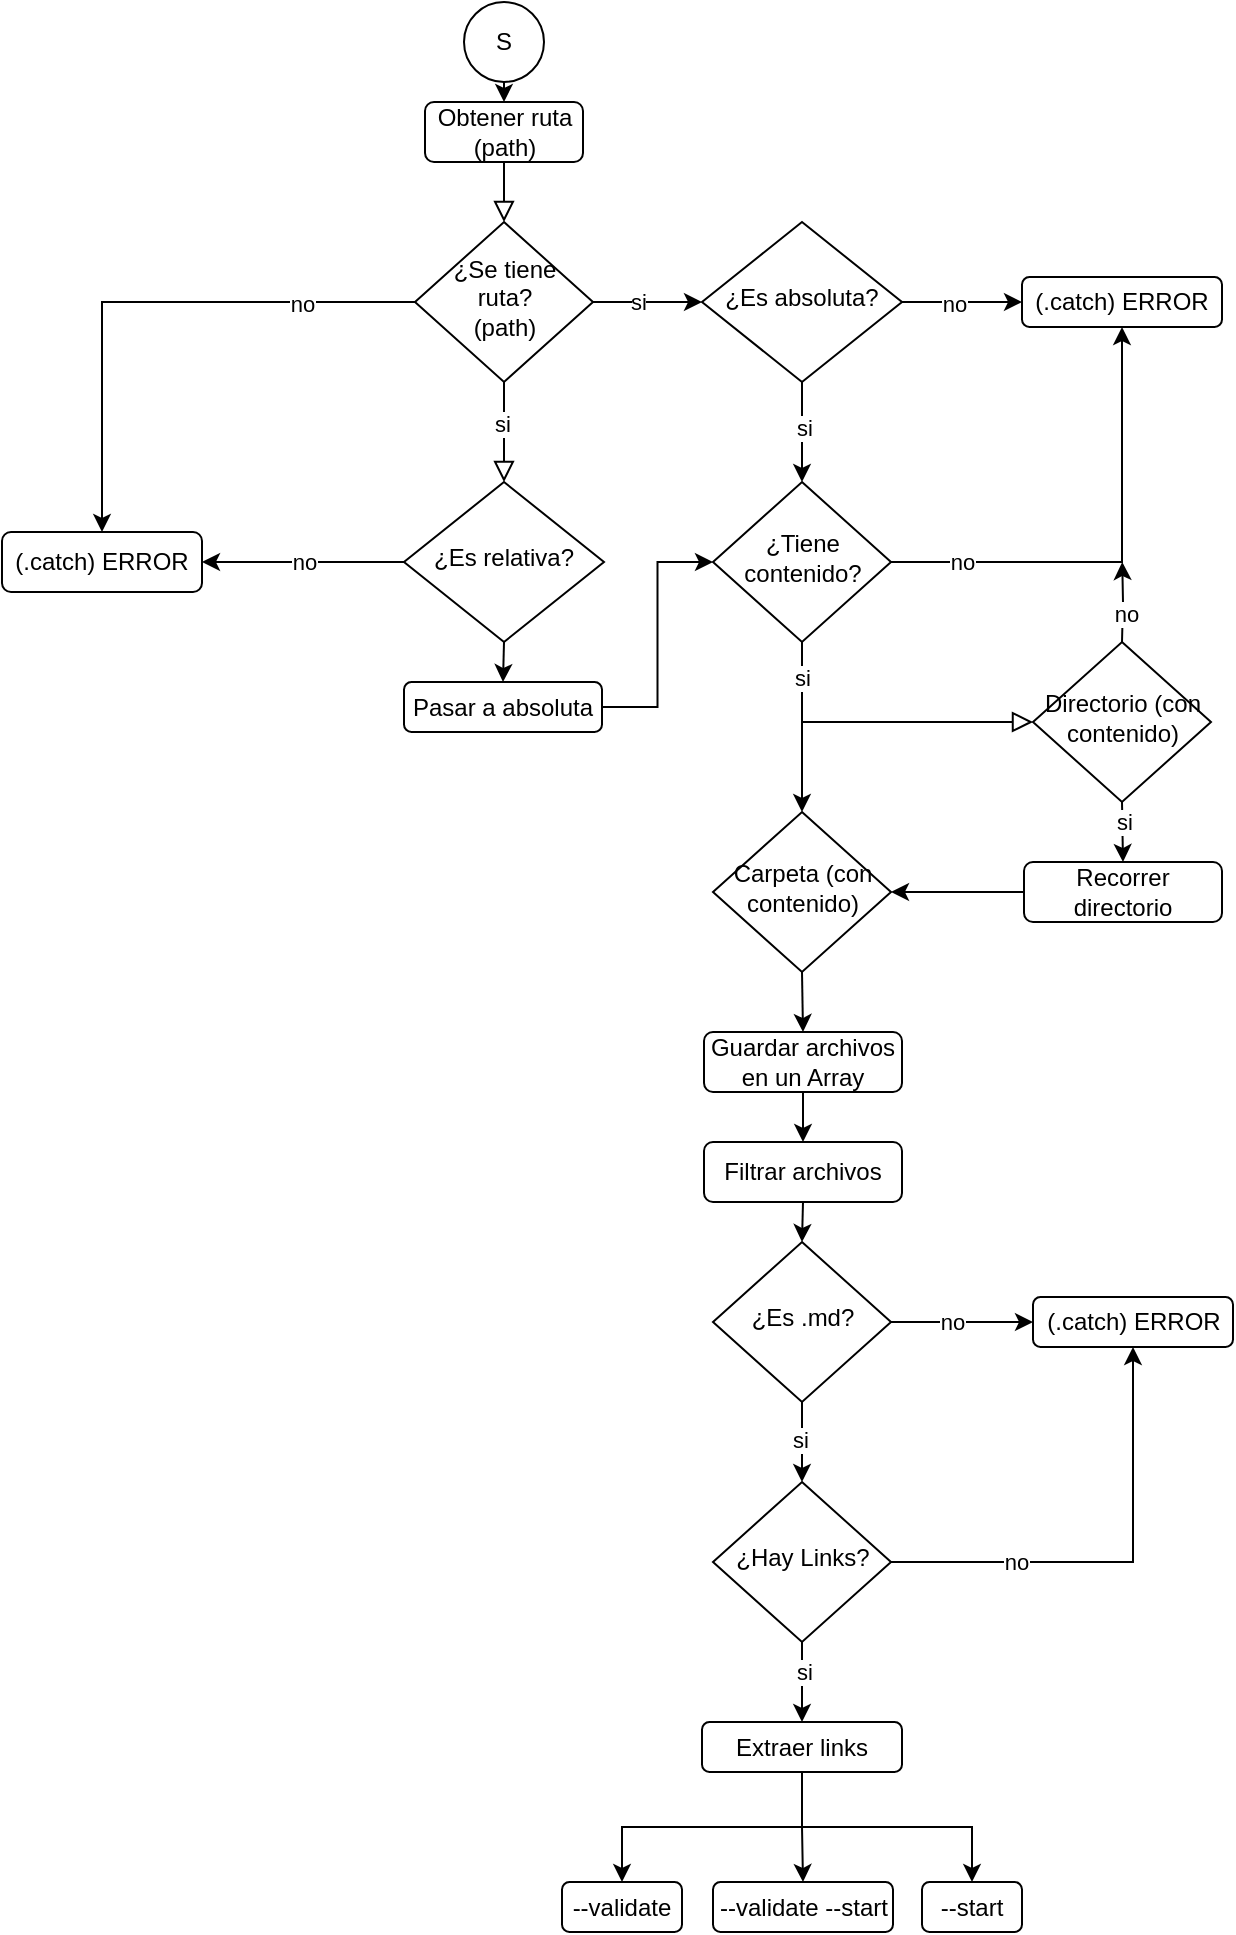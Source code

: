 <mxfile version="21.6.2" type="github">
  <diagram id="C5RBs43oDa-KdzZeNtuy" name="Page-1">
    <mxGraphModel dx="1973" dy="1093" grid="1" gridSize="10" guides="1" tooltips="1" connect="1" arrows="1" fold="1" page="1" pageScale="1" pageWidth="827" pageHeight="1169" math="0" shadow="0">
      <root>
        <mxCell id="WIyWlLk6GJQsqaUBKTNV-0" />
        <mxCell id="WIyWlLk6GJQsqaUBKTNV-1" parent="WIyWlLk6GJQsqaUBKTNV-0" />
        <mxCell id="WIyWlLk6GJQsqaUBKTNV-2" value="" style="rounded=0;html=1;jettySize=auto;orthogonalLoop=1;fontSize=11;endArrow=block;endFill=0;endSize=8;strokeWidth=1;shadow=0;labelBackgroundColor=none;edgeStyle=orthogonalEdgeStyle;" parent="WIyWlLk6GJQsqaUBKTNV-1" source="WIyWlLk6GJQsqaUBKTNV-3" target="WIyWlLk6GJQsqaUBKTNV-6" edge="1">
          <mxGeometry relative="1" as="geometry" />
        </mxCell>
        <mxCell id="WIyWlLk6GJQsqaUBKTNV-3" value="Obtener ruta&lt;br&gt;(path)" style="rounded=1;whiteSpace=wrap;html=1;fontSize=12;glass=0;strokeWidth=1;shadow=0;" parent="WIyWlLk6GJQsqaUBKTNV-1" vertex="1">
          <mxGeometry x="381.5" y="90" width="79" height="30" as="geometry" />
        </mxCell>
        <mxCell id="K4JYTw5yfTDGfKBI4vf8-60" style="edgeStyle=orthogonalEdgeStyle;rounded=0;orthogonalLoop=1;jettySize=auto;html=1;exitX=1;exitY=0.5;exitDx=0;exitDy=0;entryX=0;entryY=0.5;entryDx=0;entryDy=0;" edge="1" parent="WIyWlLk6GJQsqaUBKTNV-1" source="WIyWlLk6GJQsqaUBKTNV-6" target="WIyWlLk6GJQsqaUBKTNV-10">
          <mxGeometry relative="1" as="geometry" />
        </mxCell>
        <mxCell id="K4JYTw5yfTDGfKBI4vf8-61" value="si" style="edgeLabel;html=1;align=center;verticalAlign=middle;resizable=0;points=[];" vertex="1" connectable="0" parent="K4JYTw5yfTDGfKBI4vf8-60">
          <mxGeometry x="-0.19" relative="1" as="geometry">
            <mxPoint as="offset" />
          </mxGeometry>
        </mxCell>
        <mxCell id="K4JYTw5yfTDGfKBI4vf8-66" style="edgeStyle=orthogonalEdgeStyle;rounded=0;orthogonalLoop=1;jettySize=auto;html=1;exitX=0;exitY=0.5;exitDx=0;exitDy=0;entryX=0.5;entryY=0;entryDx=0;entryDy=0;" edge="1" parent="WIyWlLk6GJQsqaUBKTNV-1" source="WIyWlLk6GJQsqaUBKTNV-6" target="K4JYTw5yfTDGfKBI4vf8-57">
          <mxGeometry relative="1" as="geometry" />
        </mxCell>
        <mxCell id="K4JYTw5yfTDGfKBI4vf8-67" value="no" style="edgeLabel;html=1;align=center;verticalAlign=middle;resizable=0;points=[];" vertex="1" connectable="0" parent="K4JYTw5yfTDGfKBI4vf8-66">
          <mxGeometry x="-0.582" y="1" relative="1" as="geometry">
            <mxPoint as="offset" />
          </mxGeometry>
        </mxCell>
        <mxCell id="WIyWlLk6GJQsqaUBKTNV-6" value="¿Se tiene ruta?&lt;br&gt;(path)" style="rhombus;whiteSpace=wrap;html=1;shadow=0;fontFamily=Helvetica;fontSize=12;align=center;strokeWidth=1;spacing=6;spacingTop=-4;" parent="WIyWlLk6GJQsqaUBKTNV-1" vertex="1">
          <mxGeometry x="376.5" y="150" width="89" height="80" as="geometry" />
        </mxCell>
        <mxCell id="K4JYTw5yfTDGfKBI4vf8-62" style="edgeStyle=orthogonalEdgeStyle;rounded=0;orthogonalLoop=1;jettySize=auto;html=1;exitX=1;exitY=0.5;exitDx=0;exitDy=0;entryX=0;entryY=0.5;entryDx=0;entryDy=0;" edge="1" parent="WIyWlLk6GJQsqaUBKTNV-1" source="WIyWlLk6GJQsqaUBKTNV-10" target="K4JYTw5yfTDGfKBI4vf8-15">
          <mxGeometry relative="1" as="geometry" />
        </mxCell>
        <mxCell id="K4JYTw5yfTDGfKBI4vf8-63" value="no" style="edgeLabel;html=1;align=center;verticalAlign=middle;resizable=0;points=[];" vertex="1" connectable="0" parent="K4JYTw5yfTDGfKBI4vf8-62">
          <mxGeometry x="-0.152" y="-1" relative="1" as="geometry">
            <mxPoint as="offset" />
          </mxGeometry>
        </mxCell>
        <mxCell id="K4JYTw5yfTDGfKBI4vf8-64" style="edgeStyle=orthogonalEdgeStyle;rounded=0;orthogonalLoop=1;jettySize=auto;html=1;exitX=0.5;exitY=1;exitDx=0;exitDy=0;entryX=0.5;entryY=0;entryDx=0;entryDy=0;" edge="1" parent="WIyWlLk6GJQsqaUBKTNV-1" source="WIyWlLk6GJQsqaUBKTNV-10" target="K4JYTw5yfTDGfKBI4vf8-7">
          <mxGeometry relative="1" as="geometry" />
        </mxCell>
        <mxCell id="K4JYTw5yfTDGfKBI4vf8-65" value="si" style="edgeLabel;html=1;align=center;verticalAlign=middle;resizable=0;points=[];" vertex="1" connectable="0" parent="K4JYTw5yfTDGfKBI4vf8-64">
          <mxGeometry x="-0.074" y="1" relative="1" as="geometry">
            <mxPoint as="offset" />
          </mxGeometry>
        </mxCell>
        <mxCell id="WIyWlLk6GJQsqaUBKTNV-10" value="¿Es absoluta?" style="rhombus;whiteSpace=wrap;html=1;shadow=0;fontFamily=Helvetica;fontSize=12;align=center;strokeWidth=1;spacing=6;spacingTop=-4;" parent="WIyWlLk6GJQsqaUBKTNV-1" vertex="1">
          <mxGeometry x="520" y="150" width="100" height="80" as="geometry" />
        </mxCell>
        <mxCell id="K4JYTw5yfTDGfKBI4vf8-68" style="edgeStyle=orthogonalEdgeStyle;rounded=0;orthogonalLoop=1;jettySize=auto;html=1;exitX=0.5;exitY=1;exitDx=0;exitDy=0;entryX=0.5;entryY=0;entryDx=0;entryDy=0;" edge="1" parent="WIyWlLk6GJQsqaUBKTNV-1" source="K4JYTw5yfTDGfKBI4vf8-0" target="WIyWlLk6GJQsqaUBKTNV-3">
          <mxGeometry relative="1" as="geometry" />
        </mxCell>
        <mxCell id="K4JYTw5yfTDGfKBI4vf8-0" value="S" style="ellipse;whiteSpace=wrap;html=1;aspect=fixed;" vertex="1" parent="WIyWlLk6GJQsqaUBKTNV-1">
          <mxGeometry x="401" y="40" width="40" height="40" as="geometry" />
        </mxCell>
        <mxCell id="K4JYTw5yfTDGfKBI4vf8-16" value="" style="edgeStyle=orthogonalEdgeStyle;rounded=0;orthogonalLoop=1;jettySize=auto;html=1;entryX=0.5;entryY=0;entryDx=0;entryDy=0;exitX=0.5;exitY=1;exitDx=0;exitDy=0;" edge="1" parent="WIyWlLk6GJQsqaUBKTNV-1" source="K4JYTw5yfTDGfKBI4vf8-11" target="K4JYTw5yfTDGfKBI4vf8-5">
          <mxGeometry relative="1" as="geometry" />
        </mxCell>
        <mxCell id="K4JYTw5yfTDGfKBI4vf8-17" style="edgeStyle=orthogonalEdgeStyle;rounded=0;orthogonalLoop=1;jettySize=auto;html=1;entryX=0;entryY=0.5;entryDx=0;entryDy=0;" edge="1" parent="WIyWlLk6GJQsqaUBKTNV-1" source="K4JYTw5yfTDGfKBI4vf8-5" target="K4JYTw5yfTDGfKBI4vf8-7">
          <mxGeometry relative="1" as="geometry" />
        </mxCell>
        <mxCell id="K4JYTw5yfTDGfKBI4vf8-5" value="Pasar a absoluta" style="rounded=1;whiteSpace=wrap;html=1;" vertex="1" parent="WIyWlLk6GJQsqaUBKTNV-1">
          <mxGeometry x="371" y="380" width="99" height="25" as="geometry" />
        </mxCell>
        <mxCell id="K4JYTw5yfTDGfKBI4vf8-24" style="edgeStyle=orthogonalEdgeStyle;rounded=0;orthogonalLoop=1;jettySize=auto;html=1;exitX=0.5;exitY=0;exitDx=0;exitDy=0;" edge="1" parent="WIyWlLk6GJQsqaUBKTNV-1">
          <mxGeometry relative="1" as="geometry">
            <mxPoint x="730.118" y="320" as="targetPoint" />
            <mxPoint x="730" y="360.0" as="sourcePoint" />
          </mxGeometry>
        </mxCell>
        <mxCell id="K4JYTw5yfTDGfKBI4vf8-25" value="no" style="edgeLabel;html=1;align=center;verticalAlign=middle;resizable=0;points=[];" vertex="1" connectable="0" parent="K4JYTw5yfTDGfKBI4vf8-24">
          <mxGeometry x="-0.307" y="-1" relative="1" as="geometry">
            <mxPoint as="offset" />
          </mxGeometry>
        </mxCell>
        <mxCell id="K4JYTw5yfTDGfKBI4vf8-18" style="edgeStyle=orthogonalEdgeStyle;rounded=0;orthogonalLoop=1;jettySize=auto;html=1;exitX=1;exitY=0.5;exitDx=0;exitDy=0;entryX=0.5;entryY=1;entryDx=0;entryDy=0;" edge="1" parent="WIyWlLk6GJQsqaUBKTNV-1" source="K4JYTw5yfTDGfKBI4vf8-7" target="K4JYTw5yfTDGfKBI4vf8-15">
          <mxGeometry relative="1" as="geometry" />
        </mxCell>
        <mxCell id="K4JYTw5yfTDGfKBI4vf8-19" value="no" style="edgeLabel;html=1;align=center;verticalAlign=middle;resizable=0;points=[];" vertex="1" connectable="0" parent="K4JYTw5yfTDGfKBI4vf8-18">
          <mxGeometry x="-0.39" y="1" relative="1" as="geometry">
            <mxPoint x="-36" y="1" as="offset" />
          </mxGeometry>
        </mxCell>
        <mxCell id="K4JYTw5yfTDGfKBI4vf8-29" style="edgeStyle=orthogonalEdgeStyle;rounded=0;orthogonalLoop=1;jettySize=auto;html=1;exitX=0.5;exitY=1;exitDx=0;exitDy=0;entryX=0.5;entryY=0;entryDx=0;entryDy=0;" edge="1" parent="WIyWlLk6GJQsqaUBKTNV-1" source="K4JYTw5yfTDGfKBI4vf8-7" target="K4JYTw5yfTDGfKBI4vf8-28">
          <mxGeometry relative="1" as="geometry" />
        </mxCell>
        <mxCell id="K4JYTw5yfTDGfKBI4vf8-7" value="¿Tiene contenido?" style="rhombus;whiteSpace=wrap;html=1;shadow=0;fontFamily=Helvetica;fontSize=12;align=center;strokeWidth=1;spacing=6;spacingTop=-4;" vertex="1" parent="WIyWlLk6GJQsqaUBKTNV-1">
          <mxGeometry x="525.5" y="280" width="89" height="80" as="geometry" />
        </mxCell>
        <mxCell id="K4JYTw5yfTDGfKBI4vf8-10" value="Yes" style="edgeStyle=orthogonalEdgeStyle;rounded=0;html=1;jettySize=auto;orthogonalLoop=1;fontSize=11;endArrow=block;endFill=0;endSize=8;strokeWidth=1;shadow=0;labelBackgroundColor=none;exitX=0.5;exitY=1;exitDx=0;exitDy=0;" edge="1" parent="WIyWlLk6GJQsqaUBKTNV-1" source="K4JYTw5yfTDGfKBI4vf8-11">
          <mxGeometry y="10" relative="1" as="geometry">
            <mxPoint as="offset" />
            <mxPoint x="431.03" y="240" as="sourcePoint" />
            <mxPoint x="421" y="310" as="targetPoint" />
            <Array as="points">
              <mxPoint x="421" y="300" />
            </Array>
          </mxGeometry>
        </mxCell>
        <mxCell id="K4JYTw5yfTDGfKBI4vf8-12" value="" style="edgeStyle=orthogonalEdgeStyle;rounded=0;html=1;jettySize=auto;orthogonalLoop=1;fontSize=11;endArrow=block;endFill=0;endSize=8;strokeWidth=1;shadow=0;labelBackgroundColor=none;exitX=0.5;exitY=1;exitDx=0;exitDy=0;" edge="1" parent="WIyWlLk6GJQsqaUBKTNV-1" source="WIyWlLk6GJQsqaUBKTNV-6" target="K4JYTw5yfTDGfKBI4vf8-11">
          <mxGeometry y="10" relative="1" as="geometry">
            <mxPoint as="offset" />
            <mxPoint x="421" y="230" as="sourcePoint" />
            <mxPoint x="421" y="310" as="targetPoint" />
            <Array as="points" />
          </mxGeometry>
        </mxCell>
        <mxCell id="K4JYTw5yfTDGfKBI4vf8-59" value="si" style="edgeLabel;html=1;align=center;verticalAlign=middle;resizable=0;points=[];" vertex="1" connectable="0" parent="K4JYTw5yfTDGfKBI4vf8-12">
          <mxGeometry x="-0.189" y="-1" relative="1" as="geometry">
            <mxPoint as="offset" />
          </mxGeometry>
        </mxCell>
        <mxCell id="K4JYTw5yfTDGfKBI4vf8-58" value="no" style="edgeStyle=orthogonalEdgeStyle;rounded=0;orthogonalLoop=1;jettySize=auto;html=1;exitX=0;exitY=0.5;exitDx=0;exitDy=0;entryX=1;entryY=0.5;entryDx=0;entryDy=0;" edge="1" parent="WIyWlLk6GJQsqaUBKTNV-1" source="K4JYTw5yfTDGfKBI4vf8-11" target="K4JYTw5yfTDGfKBI4vf8-57">
          <mxGeometry relative="1" as="geometry" />
        </mxCell>
        <mxCell id="K4JYTw5yfTDGfKBI4vf8-11" value="¿Es relativa?" style="rhombus;whiteSpace=wrap;html=1;shadow=0;fontFamily=Helvetica;fontSize=12;align=center;strokeWidth=1;spacing=6;spacingTop=-4;" vertex="1" parent="WIyWlLk6GJQsqaUBKTNV-1">
          <mxGeometry x="371" y="280" width="100" height="80" as="geometry" />
        </mxCell>
        <mxCell id="K4JYTw5yfTDGfKBI4vf8-15" value="(.catch) ERROR" style="rounded=1;whiteSpace=wrap;html=1;" vertex="1" parent="WIyWlLk6GJQsqaUBKTNV-1">
          <mxGeometry x="680" y="177.5" width="100" height="25" as="geometry" />
        </mxCell>
        <mxCell id="K4JYTw5yfTDGfKBI4vf8-22" value="" style="edgeStyle=orthogonalEdgeStyle;rounded=0;html=1;jettySize=auto;orthogonalLoop=1;fontSize=11;endArrow=block;endFill=0;endSize=8;strokeWidth=1;shadow=0;labelBackgroundColor=none;exitX=0.5;exitY=1;exitDx=0;exitDy=0;entryX=0;entryY=0.5;entryDx=0;entryDy=0;" edge="1" parent="WIyWlLk6GJQsqaUBKTNV-1" source="K4JYTw5yfTDGfKBI4vf8-7" target="K4JYTw5yfTDGfKBI4vf8-26">
          <mxGeometry x="-0.001" y="10" relative="1" as="geometry">
            <mxPoint as="offset" />
            <mxPoint x="580" y="240" as="sourcePoint" />
            <mxPoint x="680" y="380.0" as="targetPoint" />
            <Array as="points">
              <mxPoint x="570" y="400" />
            </Array>
          </mxGeometry>
        </mxCell>
        <mxCell id="K4JYTw5yfTDGfKBI4vf8-27" value="si" style="edgeLabel;html=1;align=center;verticalAlign=middle;resizable=0;points=[];" vertex="1" connectable="0" parent="K4JYTw5yfTDGfKBI4vf8-22">
          <mxGeometry x="-0.768" relative="1" as="geometry">
            <mxPoint as="offset" />
          </mxGeometry>
        </mxCell>
        <mxCell id="K4JYTw5yfTDGfKBI4vf8-31" value="si" style="edgeStyle=orthogonalEdgeStyle;rounded=0;orthogonalLoop=1;jettySize=auto;html=1;exitX=0.5;exitY=1;exitDx=0;exitDy=0;entryX=0.5;entryY=0;entryDx=0;entryDy=0;" edge="1" parent="WIyWlLk6GJQsqaUBKTNV-1" source="K4JYTw5yfTDGfKBI4vf8-26" target="K4JYTw5yfTDGfKBI4vf8-30">
          <mxGeometry x="-0.312" relative="1" as="geometry">
            <mxPoint as="offset" />
          </mxGeometry>
        </mxCell>
        <mxCell id="K4JYTw5yfTDGfKBI4vf8-26" value="Directorio (con contenido)" style="rhombus;whiteSpace=wrap;html=1;shadow=0;fontFamily=Helvetica;fontSize=12;align=center;strokeWidth=1;spacing=6;spacingTop=-4;" vertex="1" parent="WIyWlLk6GJQsqaUBKTNV-1">
          <mxGeometry x="685.5" y="360" width="89" height="80" as="geometry" />
        </mxCell>
        <mxCell id="K4JYTw5yfTDGfKBI4vf8-36" style="edgeStyle=orthogonalEdgeStyle;rounded=0;orthogonalLoop=1;jettySize=auto;html=1;exitX=0.5;exitY=1;exitDx=0;exitDy=0;entryX=0.5;entryY=0;entryDx=0;entryDy=0;" edge="1" parent="WIyWlLk6GJQsqaUBKTNV-1" source="K4JYTw5yfTDGfKBI4vf8-28" target="K4JYTw5yfTDGfKBI4vf8-34">
          <mxGeometry relative="1" as="geometry" />
        </mxCell>
        <mxCell id="K4JYTw5yfTDGfKBI4vf8-28" value="Carpeta (con contenido)" style="rhombus;whiteSpace=wrap;html=1;shadow=0;fontFamily=Helvetica;fontSize=12;align=center;strokeWidth=1;spacing=6;spacingTop=-4;" vertex="1" parent="WIyWlLk6GJQsqaUBKTNV-1">
          <mxGeometry x="525.5" y="445" width="89" height="80" as="geometry" />
        </mxCell>
        <mxCell id="K4JYTw5yfTDGfKBI4vf8-32" style="edgeStyle=orthogonalEdgeStyle;rounded=0;orthogonalLoop=1;jettySize=auto;html=1;exitX=0;exitY=0.5;exitDx=0;exitDy=0;entryX=1;entryY=0.5;entryDx=0;entryDy=0;" edge="1" parent="WIyWlLk6GJQsqaUBKTNV-1" source="K4JYTw5yfTDGfKBI4vf8-30" target="K4JYTw5yfTDGfKBI4vf8-28">
          <mxGeometry relative="1" as="geometry">
            <mxPoint x="620" y="485" as="targetPoint" />
          </mxGeometry>
        </mxCell>
        <mxCell id="K4JYTw5yfTDGfKBI4vf8-30" value="Recorrer directorio" style="rounded=1;whiteSpace=wrap;html=1;" vertex="1" parent="WIyWlLk6GJQsqaUBKTNV-1">
          <mxGeometry x="681" y="470" width="99" height="30" as="geometry" />
        </mxCell>
        <mxCell id="K4JYTw5yfTDGfKBI4vf8-37" style="edgeStyle=orthogonalEdgeStyle;rounded=0;orthogonalLoop=1;jettySize=auto;html=1;exitX=0.5;exitY=1;exitDx=0;exitDy=0;entryX=0.5;entryY=0;entryDx=0;entryDy=0;" edge="1" parent="WIyWlLk6GJQsqaUBKTNV-1" source="K4JYTw5yfTDGfKBI4vf8-34" target="K4JYTw5yfTDGfKBI4vf8-35">
          <mxGeometry relative="1" as="geometry" />
        </mxCell>
        <mxCell id="K4JYTw5yfTDGfKBI4vf8-34" value="Guardar archivos en un Array" style="rounded=1;whiteSpace=wrap;html=1;" vertex="1" parent="WIyWlLk6GJQsqaUBKTNV-1">
          <mxGeometry x="521" y="555" width="99" height="30" as="geometry" />
        </mxCell>
        <mxCell id="K4JYTw5yfTDGfKBI4vf8-41" style="edgeStyle=orthogonalEdgeStyle;rounded=0;orthogonalLoop=1;jettySize=auto;html=1;exitX=0.5;exitY=1;exitDx=0;exitDy=0;entryX=0.5;entryY=0;entryDx=0;entryDy=0;" edge="1" parent="WIyWlLk6GJQsqaUBKTNV-1" source="K4JYTw5yfTDGfKBI4vf8-35" target="K4JYTw5yfTDGfKBI4vf8-38">
          <mxGeometry relative="1" as="geometry" />
        </mxCell>
        <mxCell id="K4JYTw5yfTDGfKBI4vf8-35" value="Filtrar archivos" style="rounded=1;whiteSpace=wrap;html=1;" vertex="1" parent="WIyWlLk6GJQsqaUBKTNV-1">
          <mxGeometry x="521" y="610" width="99" height="30" as="geometry" />
        </mxCell>
        <mxCell id="K4JYTw5yfTDGfKBI4vf8-40" style="edgeStyle=orthogonalEdgeStyle;rounded=0;orthogonalLoop=1;jettySize=auto;html=1;exitX=1;exitY=0.5;exitDx=0;exitDy=0;entryX=0;entryY=0.5;entryDx=0;entryDy=0;" edge="1" parent="WIyWlLk6GJQsqaUBKTNV-1" source="K4JYTw5yfTDGfKBI4vf8-38" target="K4JYTw5yfTDGfKBI4vf8-39">
          <mxGeometry relative="1" as="geometry" />
        </mxCell>
        <mxCell id="K4JYTw5yfTDGfKBI4vf8-46" value="no" style="edgeLabel;html=1;align=center;verticalAlign=middle;resizable=0;points=[];" vertex="1" connectable="0" parent="K4JYTw5yfTDGfKBI4vf8-40">
          <mxGeometry x="-0.157" relative="1" as="geometry">
            <mxPoint as="offset" />
          </mxGeometry>
        </mxCell>
        <mxCell id="K4JYTw5yfTDGfKBI4vf8-43" style="edgeStyle=orthogonalEdgeStyle;rounded=0;orthogonalLoop=1;jettySize=auto;html=1;exitX=0.5;exitY=1;exitDx=0;exitDy=0;entryX=0.5;entryY=0;entryDx=0;entryDy=0;" edge="1" parent="WIyWlLk6GJQsqaUBKTNV-1" source="K4JYTw5yfTDGfKBI4vf8-38" target="K4JYTw5yfTDGfKBI4vf8-42">
          <mxGeometry relative="1" as="geometry" />
        </mxCell>
        <mxCell id="K4JYTw5yfTDGfKBI4vf8-47" value="si" style="edgeLabel;html=1;align=center;verticalAlign=middle;resizable=0;points=[];" vertex="1" connectable="0" parent="K4JYTw5yfTDGfKBI4vf8-43">
          <mxGeometry x="-0.064" y="-1" relative="1" as="geometry">
            <mxPoint as="offset" />
          </mxGeometry>
        </mxCell>
        <mxCell id="K4JYTw5yfTDGfKBI4vf8-38" value="¿Es .md?" style="rhombus;whiteSpace=wrap;html=1;shadow=0;fontFamily=Helvetica;fontSize=12;align=center;strokeWidth=1;spacing=6;spacingTop=-4;" vertex="1" parent="WIyWlLk6GJQsqaUBKTNV-1">
          <mxGeometry x="525.5" y="660" width="89" height="80" as="geometry" />
        </mxCell>
        <mxCell id="K4JYTw5yfTDGfKBI4vf8-39" value="(.catch) ERROR" style="rounded=1;whiteSpace=wrap;html=1;" vertex="1" parent="WIyWlLk6GJQsqaUBKTNV-1">
          <mxGeometry x="685.5" y="687.5" width="100" height="25" as="geometry" />
        </mxCell>
        <mxCell id="K4JYTw5yfTDGfKBI4vf8-44" style="edgeStyle=orthogonalEdgeStyle;rounded=0;orthogonalLoop=1;jettySize=auto;html=1;exitX=1;exitY=0.5;exitDx=0;exitDy=0;entryX=0.5;entryY=1;entryDx=0;entryDy=0;" edge="1" parent="WIyWlLk6GJQsqaUBKTNV-1" source="K4JYTw5yfTDGfKBI4vf8-42" target="K4JYTw5yfTDGfKBI4vf8-39">
          <mxGeometry relative="1" as="geometry" />
        </mxCell>
        <mxCell id="K4JYTw5yfTDGfKBI4vf8-45" value="no" style="edgeLabel;html=1;align=center;verticalAlign=middle;resizable=0;points=[];" vertex="1" connectable="0" parent="K4JYTw5yfTDGfKBI4vf8-44">
          <mxGeometry x="-0.453" relative="1" as="geometry">
            <mxPoint as="offset" />
          </mxGeometry>
        </mxCell>
        <mxCell id="K4JYTw5yfTDGfKBI4vf8-49" style="edgeStyle=orthogonalEdgeStyle;rounded=0;orthogonalLoop=1;jettySize=auto;html=1;exitX=0.5;exitY=1;exitDx=0;exitDy=0;entryX=0.5;entryY=0;entryDx=0;entryDy=0;" edge="1" parent="WIyWlLk6GJQsqaUBKTNV-1" source="K4JYTw5yfTDGfKBI4vf8-42" target="K4JYTw5yfTDGfKBI4vf8-48">
          <mxGeometry relative="1" as="geometry" />
        </mxCell>
        <mxCell id="K4JYTw5yfTDGfKBI4vf8-50" value="si" style="edgeLabel;html=1;align=center;verticalAlign=middle;resizable=0;points=[];" vertex="1" connectable="0" parent="K4JYTw5yfTDGfKBI4vf8-49">
          <mxGeometry x="-0.257" y="1" relative="1" as="geometry">
            <mxPoint as="offset" />
          </mxGeometry>
        </mxCell>
        <mxCell id="K4JYTw5yfTDGfKBI4vf8-42" value="¿Hay Links?" style="rhombus;whiteSpace=wrap;html=1;shadow=0;fontFamily=Helvetica;fontSize=12;align=center;strokeWidth=1;spacing=6;spacingTop=-4;" vertex="1" parent="WIyWlLk6GJQsqaUBKTNV-1">
          <mxGeometry x="525.5" y="780" width="89" height="80" as="geometry" />
        </mxCell>
        <mxCell id="K4JYTw5yfTDGfKBI4vf8-54" style="edgeStyle=orthogonalEdgeStyle;rounded=0;orthogonalLoop=1;jettySize=auto;html=1;exitX=0.5;exitY=1;exitDx=0;exitDy=0;entryX=0.5;entryY=0;entryDx=0;entryDy=0;" edge="1" parent="WIyWlLk6GJQsqaUBKTNV-1" source="K4JYTw5yfTDGfKBI4vf8-48" target="K4JYTw5yfTDGfKBI4vf8-51">
          <mxGeometry relative="1" as="geometry" />
        </mxCell>
        <mxCell id="K4JYTw5yfTDGfKBI4vf8-55" style="edgeStyle=orthogonalEdgeStyle;rounded=0;orthogonalLoop=1;jettySize=auto;html=1;exitX=0.5;exitY=1;exitDx=0;exitDy=0;entryX=0.5;entryY=0;entryDx=0;entryDy=0;" edge="1" parent="WIyWlLk6GJQsqaUBKTNV-1" source="K4JYTw5yfTDGfKBI4vf8-48" target="K4JYTw5yfTDGfKBI4vf8-52">
          <mxGeometry relative="1" as="geometry" />
        </mxCell>
        <mxCell id="K4JYTw5yfTDGfKBI4vf8-56" style="edgeStyle=orthogonalEdgeStyle;rounded=0;orthogonalLoop=1;jettySize=auto;html=1;exitX=0.5;exitY=1;exitDx=0;exitDy=0;entryX=0.5;entryY=0;entryDx=0;entryDy=0;" edge="1" parent="WIyWlLk6GJQsqaUBKTNV-1" source="K4JYTw5yfTDGfKBI4vf8-48" target="K4JYTw5yfTDGfKBI4vf8-53">
          <mxGeometry relative="1" as="geometry" />
        </mxCell>
        <mxCell id="K4JYTw5yfTDGfKBI4vf8-48" value="Extraer links" style="rounded=1;whiteSpace=wrap;html=1;" vertex="1" parent="WIyWlLk6GJQsqaUBKTNV-1">
          <mxGeometry x="520" y="900" width="100" height="25" as="geometry" />
        </mxCell>
        <mxCell id="K4JYTw5yfTDGfKBI4vf8-51" value="--validate" style="rounded=1;whiteSpace=wrap;html=1;" vertex="1" parent="WIyWlLk6GJQsqaUBKTNV-1">
          <mxGeometry x="450" y="980" width="60" height="25" as="geometry" />
        </mxCell>
        <mxCell id="K4JYTw5yfTDGfKBI4vf8-52" value="--validate --start" style="rounded=1;whiteSpace=wrap;html=1;" vertex="1" parent="WIyWlLk6GJQsqaUBKTNV-1">
          <mxGeometry x="525.5" y="980" width="90" height="25" as="geometry" />
        </mxCell>
        <mxCell id="K4JYTw5yfTDGfKBI4vf8-53" value="--start" style="rounded=1;whiteSpace=wrap;html=1;" vertex="1" parent="WIyWlLk6GJQsqaUBKTNV-1">
          <mxGeometry x="630" y="980" width="50" height="25" as="geometry" />
        </mxCell>
        <mxCell id="K4JYTw5yfTDGfKBI4vf8-57" value="(.catch) ERROR" style="rounded=1;whiteSpace=wrap;html=1;" vertex="1" parent="WIyWlLk6GJQsqaUBKTNV-1">
          <mxGeometry x="170" y="305" width="100" height="30" as="geometry" />
        </mxCell>
      </root>
    </mxGraphModel>
  </diagram>
</mxfile>
